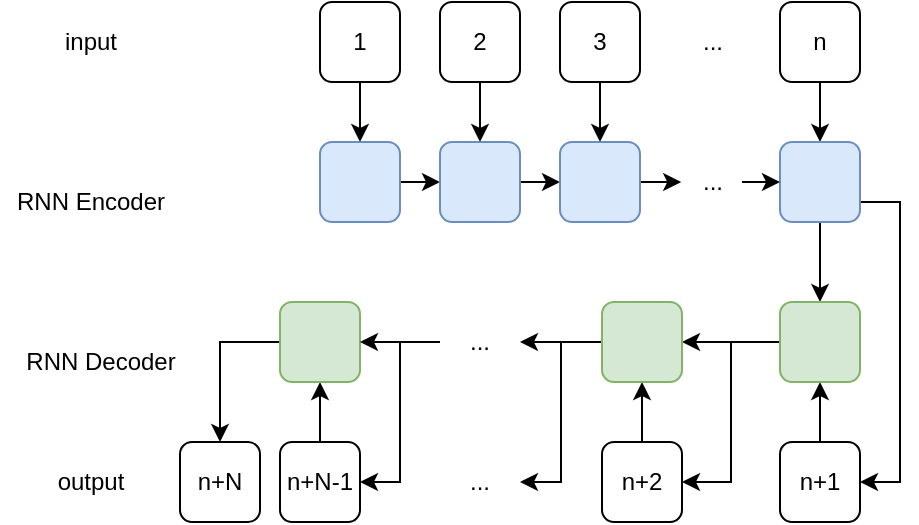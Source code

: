 <mxfile version="13.2.4" type="device"><diagram id="a_2KCLcDwWYtjNpVS2xn" name="Page-1"><mxGraphModel dx="1024" dy="592" grid="1" gridSize="10" guides="1" tooltips="1" connect="1" arrows="1" fold="1" page="1" pageScale="1" pageWidth="827" pageHeight="1169" math="0" shadow="0"><root><mxCell id="0"/><mxCell id="1" parent="0"/><mxCell id="Ttn1r5yiJpwuKCcpWFB3-11" style="edgeStyle=orthogonalEdgeStyle;rounded=0;orthogonalLoop=1;jettySize=auto;html=1;" parent="1" source="Ttn1r5yiJpwuKCcpWFB3-1" target="Ttn1r5yiJpwuKCcpWFB3-6" edge="1"><mxGeometry relative="1" as="geometry"/></mxCell><mxCell id="Ttn1r5yiJpwuKCcpWFB3-1" value="1" style="rounded=1;whiteSpace=wrap;html=1;fillColor=none;" parent="1" vertex="1"><mxGeometry x="190" y="100" width="40" height="40" as="geometry"/></mxCell><mxCell id="Ttn1r5yiJpwuKCcpWFB3-12" style="edgeStyle=orthogonalEdgeStyle;rounded=0;orthogonalLoop=1;jettySize=auto;html=1;exitX=0.5;exitY=1;exitDx=0;exitDy=0;" parent="1" source="Ttn1r5yiJpwuKCcpWFB3-2" target="Ttn1r5yiJpwuKCcpWFB3-7" edge="1"><mxGeometry relative="1" as="geometry"/></mxCell><mxCell id="Ttn1r5yiJpwuKCcpWFB3-2" value="2" style="rounded=1;whiteSpace=wrap;html=1;fillColor=none;" parent="1" vertex="1"><mxGeometry x="250" y="100" width="40" height="40" as="geometry"/></mxCell><mxCell id="Ttn1r5yiJpwuKCcpWFB3-13" style="edgeStyle=orthogonalEdgeStyle;rounded=0;orthogonalLoop=1;jettySize=auto;html=1;exitX=0.5;exitY=1;exitDx=0;exitDy=0;entryX=0.5;entryY=0;entryDx=0;entryDy=0;" parent="1" source="Ttn1r5yiJpwuKCcpWFB3-3" target="Ttn1r5yiJpwuKCcpWFB3-8" edge="1"><mxGeometry relative="1" as="geometry"/></mxCell><mxCell id="Ttn1r5yiJpwuKCcpWFB3-3" value="3" style="rounded=1;whiteSpace=wrap;html=1;fillColor=none;" parent="1" vertex="1"><mxGeometry x="310" y="100" width="40" height="40" as="geometry"/></mxCell><mxCell id="Ttn1r5yiJpwuKCcpWFB3-14" style="edgeStyle=orthogonalEdgeStyle;rounded=0;orthogonalLoop=1;jettySize=auto;html=1;exitX=0.5;exitY=1;exitDx=0;exitDy=0;" parent="1" source="Ttn1r5yiJpwuKCcpWFB3-4" target="Ttn1r5yiJpwuKCcpWFB3-9" edge="1"><mxGeometry relative="1" as="geometry"/></mxCell><mxCell id="Ttn1r5yiJpwuKCcpWFB3-4" value="n" style="rounded=1;whiteSpace=wrap;html=1;fillColor=none;" parent="1" vertex="1"><mxGeometry x="420" y="100" width="40" height="40" as="geometry"/></mxCell><mxCell id="Ttn1r5yiJpwuKCcpWFB3-5" value="..." style="text;html=1;align=center;verticalAlign=middle;resizable=0;points=[];autosize=1;" parent="1" vertex="1"><mxGeometry x="371" y="110" width="30" height="20" as="geometry"/></mxCell><mxCell id="Ttn1r5yiJpwuKCcpWFB3-15" style="edgeStyle=orthogonalEdgeStyle;rounded=0;orthogonalLoop=1;jettySize=auto;html=1;exitX=1;exitY=0.5;exitDx=0;exitDy=0;entryX=0;entryY=0.5;entryDx=0;entryDy=0;" parent="1" source="Ttn1r5yiJpwuKCcpWFB3-6" target="Ttn1r5yiJpwuKCcpWFB3-7" edge="1"><mxGeometry relative="1" as="geometry"/></mxCell><mxCell id="Ttn1r5yiJpwuKCcpWFB3-6" value="" style="rounded=1;whiteSpace=wrap;html=1;fillColor=#dae8fc;strokeColor=#6c8ebf;" parent="1" vertex="1"><mxGeometry x="190" y="170" width="40" height="40" as="geometry"/></mxCell><mxCell id="Ttn1r5yiJpwuKCcpWFB3-16" style="edgeStyle=orthogonalEdgeStyle;rounded=0;orthogonalLoop=1;jettySize=auto;html=1;exitX=1;exitY=0.5;exitDx=0;exitDy=0;entryX=0;entryY=0.5;entryDx=0;entryDy=0;" parent="1" source="Ttn1r5yiJpwuKCcpWFB3-7" target="Ttn1r5yiJpwuKCcpWFB3-8" edge="1"><mxGeometry relative="1" as="geometry"/></mxCell><mxCell id="Ttn1r5yiJpwuKCcpWFB3-7" value="" style="rounded=1;whiteSpace=wrap;html=1;fillColor=#dae8fc;strokeColor=#6c8ebf;" parent="1" vertex="1"><mxGeometry x="250" y="170" width="40" height="40" as="geometry"/></mxCell><mxCell id="Ttn1r5yiJpwuKCcpWFB3-19" style="edgeStyle=orthogonalEdgeStyle;rounded=0;orthogonalLoop=1;jettySize=auto;html=1;exitX=1;exitY=0.5;exitDx=0;exitDy=0;entryX=-0.013;entryY=0.51;entryDx=0;entryDy=0;entryPerimeter=0;" parent="1" source="Ttn1r5yiJpwuKCcpWFB3-8" target="Ttn1r5yiJpwuKCcpWFB3-10" edge="1"><mxGeometry relative="1" as="geometry"/></mxCell><mxCell id="Ttn1r5yiJpwuKCcpWFB3-8" value="" style="rounded=1;whiteSpace=wrap;html=1;fillColor=#dae8fc;strokeColor=#6c8ebf;" parent="1" vertex="1"><mxGeometry x="310" y="170" width="40" height="40" as="geometry"/></mxCell><mxCell id="WN4O0fd95oKNktqq5DZt-26" style="edgeStyle=orthogonalEdgeStyle;rounded=0;orthogonalLoop=1;jettySize=auto;html=1;entryX=1;entryY=0.5;entryDx=0;entryDy=0;" edge="1" parent="1" source="Ttn1r5yiJpwuKCcpWFB3-9" target="Ttn1r5yiJpwuKCcpWFB3-21"><mxGeometry relative="1" as="geometry"><Array as="points"><mxPoint x="480" y="200"/><mxPoint x="480" y="340"/></Array></mxGeometry></mxCell><mxCell id="WN4O0fd95oKNktqq5DZt-27" style="edgeStyle=orthogonalEdgeStyle;rounded=0;orthogonalLoop=1;jettySize=auto;html=1;exitX=0.5;exitY=1;exitDx=0;exitDy=0;entryX=0.5;entryY=0;entryDx=0;entryDy=0;" edge="1" parent="1" source="Ttn1r5yiJpwuKCcpWFB3-9" target="WN4O0fd95oKNktqq5DZt-2"><mxGeometry relative="1" as="geometry"/></mxCell><mxCell id="Ttn1r5yiJpwuKCcpWFB3-9" value="" style="rounded=1;whiteSpace=wrap;html=1;fillColor=#dae8fc;strokeColor=#6c8ebf;" parent="1" vertex="1"><mxGeometry x="420" y="170" width="40" height="40" as="geometry"/></mxCell><mxCell id="Ttn1r5yiJpwuKCcpWFB3-10" value="..." style="text;html=1;align=center;verticalAlign=middle;resizable=0;points=[];autosize=1;" parent="1" vertex="1"><mxGeometry x="371" y="180" width="30" height="20" as="geometry"/></mxCell><mxCell id="Ttn1r5yiJpwuKCcpWFB3-20" value="" style="endArrow=classic;html=1;entryX=0;entryY=0.5;entryDx=0;entryDy=0;" parent="1" target="Ttn1r5yiJpwuKCcpWFB3-9" edge="1"><mxGeometry width="50" height="50" relative="1" as="geometry"><mxPoint x="401" y="190" as="sourcePoint"/><mxPoint x="430" y="230" as="targetPoint"/></mxGeometry></mxCell><mxCell id="WN4O0fd95oKNktqq5DZt-28" style="edgeStyle=orthogonalEdgeStyle;rounded=0;orthogonalLoop=1;jettySize=auto;html=1;exitX=0.5;exitY=0;exitDx=0;exitDy=0;entryX=0.5;entryY=1;entryDx=0;entryDy=0;" edge="1" parent="1" source="Ttn1r5yiJpwuKCcpWFB3-21" target="WN4O0fd95oKNktqq5DZt-2"><mxGeometry relative="1" as="geometry"/></mxCell><mxCell id="Ttn1r5yiJpwuKCcpWFB3-21" value="n+1" style="rounded=1;whiteSpace=wrap;html=1;fillColor=none;" parent="1" vertex="1"><mxGeometry x="420" y="320" width="40" height="40" as="geometry"/></mxCell><mxCell id="WN4O0fd95oKNktqq5DZt-31" style="edgeStyle=orthogonalEdgeStyle;rounded=0;orthogonalLoop=1;jettySize=auto;html=1;exitX=0.5;exitY=0;exitDx=0;exitDy=0;entryX=0.5;entryY=1;entryDx=0;entryDy=0;" edge="1" parent="1" source="Ttn1r5yiJpwuKCcpWFB3-22" target="WN4O0fd95oKNktqq5DZt-4"><mxGeometry relative="1" as="geometry"/></mxCell><mxCell id="Ttn1r5yiJpwuKCcpWFB3-22" value="n+2" style="rounded=1;whiteSpace=wrap;html=1;fillColor=none;" parent="1" vertex="1"><mxGeometry x="331" y="320" width="40" height="40" as="geometry"/></mxCell><mxCell id="Ttn1r5yiJpwuKCcpWFB3-24" value="n+N" style="rounded=1;whiteSpace=wrap;html=1;fillColor=none;" parent="1" vertex="1"><mxGeometry x="120" y="320" width="40" height="40" as="geometry"/></mxCell><mxCell id="Ttn1r5yiJpwuKCcpWFB3-30" value="input" style="text;html=1;align=center;verticalAlign=middle;resizable=0;points=[];autosize=1;" parent="1" vertex="1"><mxGeometry x="55" y="110" width="40" height="20" as="geometry"/></mxCell><mxCell id="Ttn1r5yiJpwuKCcpWFB3-31" value="output" style="text;html=1;align=center;verticalAlign=middle;resizable=0;points=[];autosize=1;" parent="1" vertex="1"><mxGeometry x="50" y="330" width="50" height="20" as="geometry"/></mxCell><mxCell id="Ttn1r5yiJpwuKCcpWFB3-32" value="RNN Encoder" style="text;html=1;align=center;verticalAlign=middle;resizable=0;points=[];autosize=1;" parent="1" vertex="1"><mxGeometry x="30" y="190" width="90" height="20" as="geometry"/></mxCell><mxCell id="WN4O0fd95oKNktqq5DZt-29" style="edgeStyle=orthogonalEdgeStyle;rounded=0;orthogonalLoop=1;jettySize=auto;html=1;entryX=1;entryY=0.5;entryDx=0;entryDy=0;" edge="1" parent="1" source="WN4O0fd95oKNktqq5DZt-2" target="Ttn1r5yiJpwuKCcpWFB3-22"><mxGeometry relative="1" as="geometry"/></mxCell><mxCell id="WN4O0fd95oKNktqq5DZt-30" style="edgeStyle=orthogonalEdgeStyle;rounded=0;orthogonalLoop=1;jettySize=auto;html=1;" edge="1" parent="1" source="WN4O0fd95oKNktqq5DZt-2" target="WN4O0fd95oKNktqq5DZt-4"><mxGeometry relative="1" as="geometry"/></mxCell><mxCell id="WN4O0fd95oKNktqq5DZt-2" value="" style="rounded=1;whiteSpace=wrap;html=1;fillColor=#d5e8d4;strokeColor=#82b366;" vertex="1" parent="1"><mxGeometry x="420" y="250" width="40" height="40" as="geometry"/></mxCell><mxCell id="WN4O0fd95oKNktqq5DZt-55" style="edgeStyle=orthogonalEdgeStyle;rounded=0;orthogonalLoop=1;jettySize=auto;html=1;exitX=0;exitY=0.5;exitDx=0;exitDy=0;entryX=1;entryY=0.5;entryDx=0;entryDy=0;" edge="1" parent="1" source="WN4O0fd95oKNktqq5DZt-4" target="WN4O0fd95oKNktqq5DZt-52"><mxGeometry relative="1" as="geometry"/></mxCell><mxCell id="WN4O0fd95oKNktqq5DZt-57" style="edgeStyle=orthogonalEdgeStyle;rounded=0;orthogonalLoop=1;jettySize=auto;html=1;" edge="1" parent="1" source="WN4O0fd95oKNktqq5DZt-4" target="WN4O0fd95oKNktqq5DZt-56"><mxGeometry relative="1" as="geometry"/></mxCell><mxCell id="WN4O0fd95oKNktqq5DZt-4" value="" style="rounded=1;whiteSpace=wrap;html=1;fillColor=#d5e8d4;strokeColor=#82b366;" vertex="1" parent="1"><mxGeometry x="331" y="250" width="40" height="40" as="geometry"/></mxCell><mxCell id="WN4O0fd95oKNktqq5DZt-37" style="edgeStyle=orthogonalEdgeStyle;rounded=0;orthogonalLoop=1;jettySize=auto;html=1;exitX=0.5;exitY=0;exitDx=0;exitDy=0;entryX=0.5;entryY=1;entryDx=0;entryDy=0;" edge="1" parent="1" source="WN4O0fd95oKNktqq5DZt-32" target="WN4O0fd95oKNktqq5DZt-34"><mxGeometry relative="1" as="geometry"/></mxCell><mxCell id="WN4O0fd95oKNktqq5DZt-32" value="n+N-1" style="rounded=1;whiteSpace=wrap;html=1;fillColor=none;" vertex="1" parent="1"><mxGeometry x="170" y="320" width="40" height="40" as="geometry"/></mxCell><mxCell id="WN4O0fd95oKNktqq5DZt-45" style="edgeStyle=orthogonalEdgeStyle;rounded=0;orthogonalLoop=1;jettySize=auto;html=1;exitX=0;exitY=0.5;exitDx=0;exitDy=0;entryX=0.5;entryY=0;entryDx=0;entryDy=0;" edge="1" parent="1" source="WN4O0fd95oKNktqq5DZt-34" target="Ttn1r5yiJpwuKCcpWFB3-24"><mxGeometry relative="1" as="geometry"/></mxCell><mxCell id="WN4O0fd95oKNktqq5DZt-34" value="" style="rounded=1;whiteSpace=wrap;html=1;fillColor=#d5e8d4;strokeColor=#82b366;" vertex="1" parent="1"><mxGeometry x="170" y="250" width="40" height="40" as="geometry"/></mxCell><mxCell id="WN4O0fd95oKNktqq5DZt-52" value="..." style="rounded=1;whiteSpace=wrap;html=1;fillColor=none;strokeColor=none;" vertex="1" parent="1"><mxGeometry x="250" y="320" width="40" height="40" as="geometry"/></mxCell><mxCell id="WN4O0fd95oKNktqq5DZt-59" style="edgeStyle=orthogonalEdgeStyle;rounded=0;orthogonalLoop=1;jettySize=auto;html=1;exitX=0;exitY=0.5;exitDx=0;exitDy=0;entryX=1;entryY=0.5;entryDx=0;entryDy=0;" edge="1" parent="1" source="WN4O0fd95oKNktqq5DZt-56" target="WN4O0fd95oKNktqq5DZt-34"><mxGeometry relative="1" as="geometry"/></mxCell><mxCell id="WN4O0fd95oKNktqq5DZt-60" style="edgeStyle=orthogonalEdgeStyle;rounded=0;orthogonalLoop=1;jettySize=auto;html=1;exitX=0;exitY=0.5;exitDx=0;exitDy=0;entryX=1;entryY=0.5;entryDx=0;entryDy=0;" edge="1" parent="1" source="WN4O0fd95oKNktqq5DZt-56" target="WN4O0fd95oKNktqq5DZt-32"><mxGeometry relative="1" as="geometry"/></mxCell><mxCell id="WN4O0fd95oKNktqq5DZt-56" value="..." style="rounded=1;whiteSpace=wrap;html=1;fillColor=none;strokeColor=none;" vertex="1" parent="1"><mxGeometry x="250" y="250" width="40" height="40" as="geometry"/></mxCell><mxCell id="WN4O0fd95oKNktqq5DZt-61" value="RNN Decoder" style="text;html=1;align=center;verticalAlign=middle;resizable=0;points=[];autosize=1;" vertex="1" parent="1"><mxGeometry x="35" y="270" width="90" height="20" as="geometry"/></mxCell></root></mxGraphModel></diagram></mxfile>
